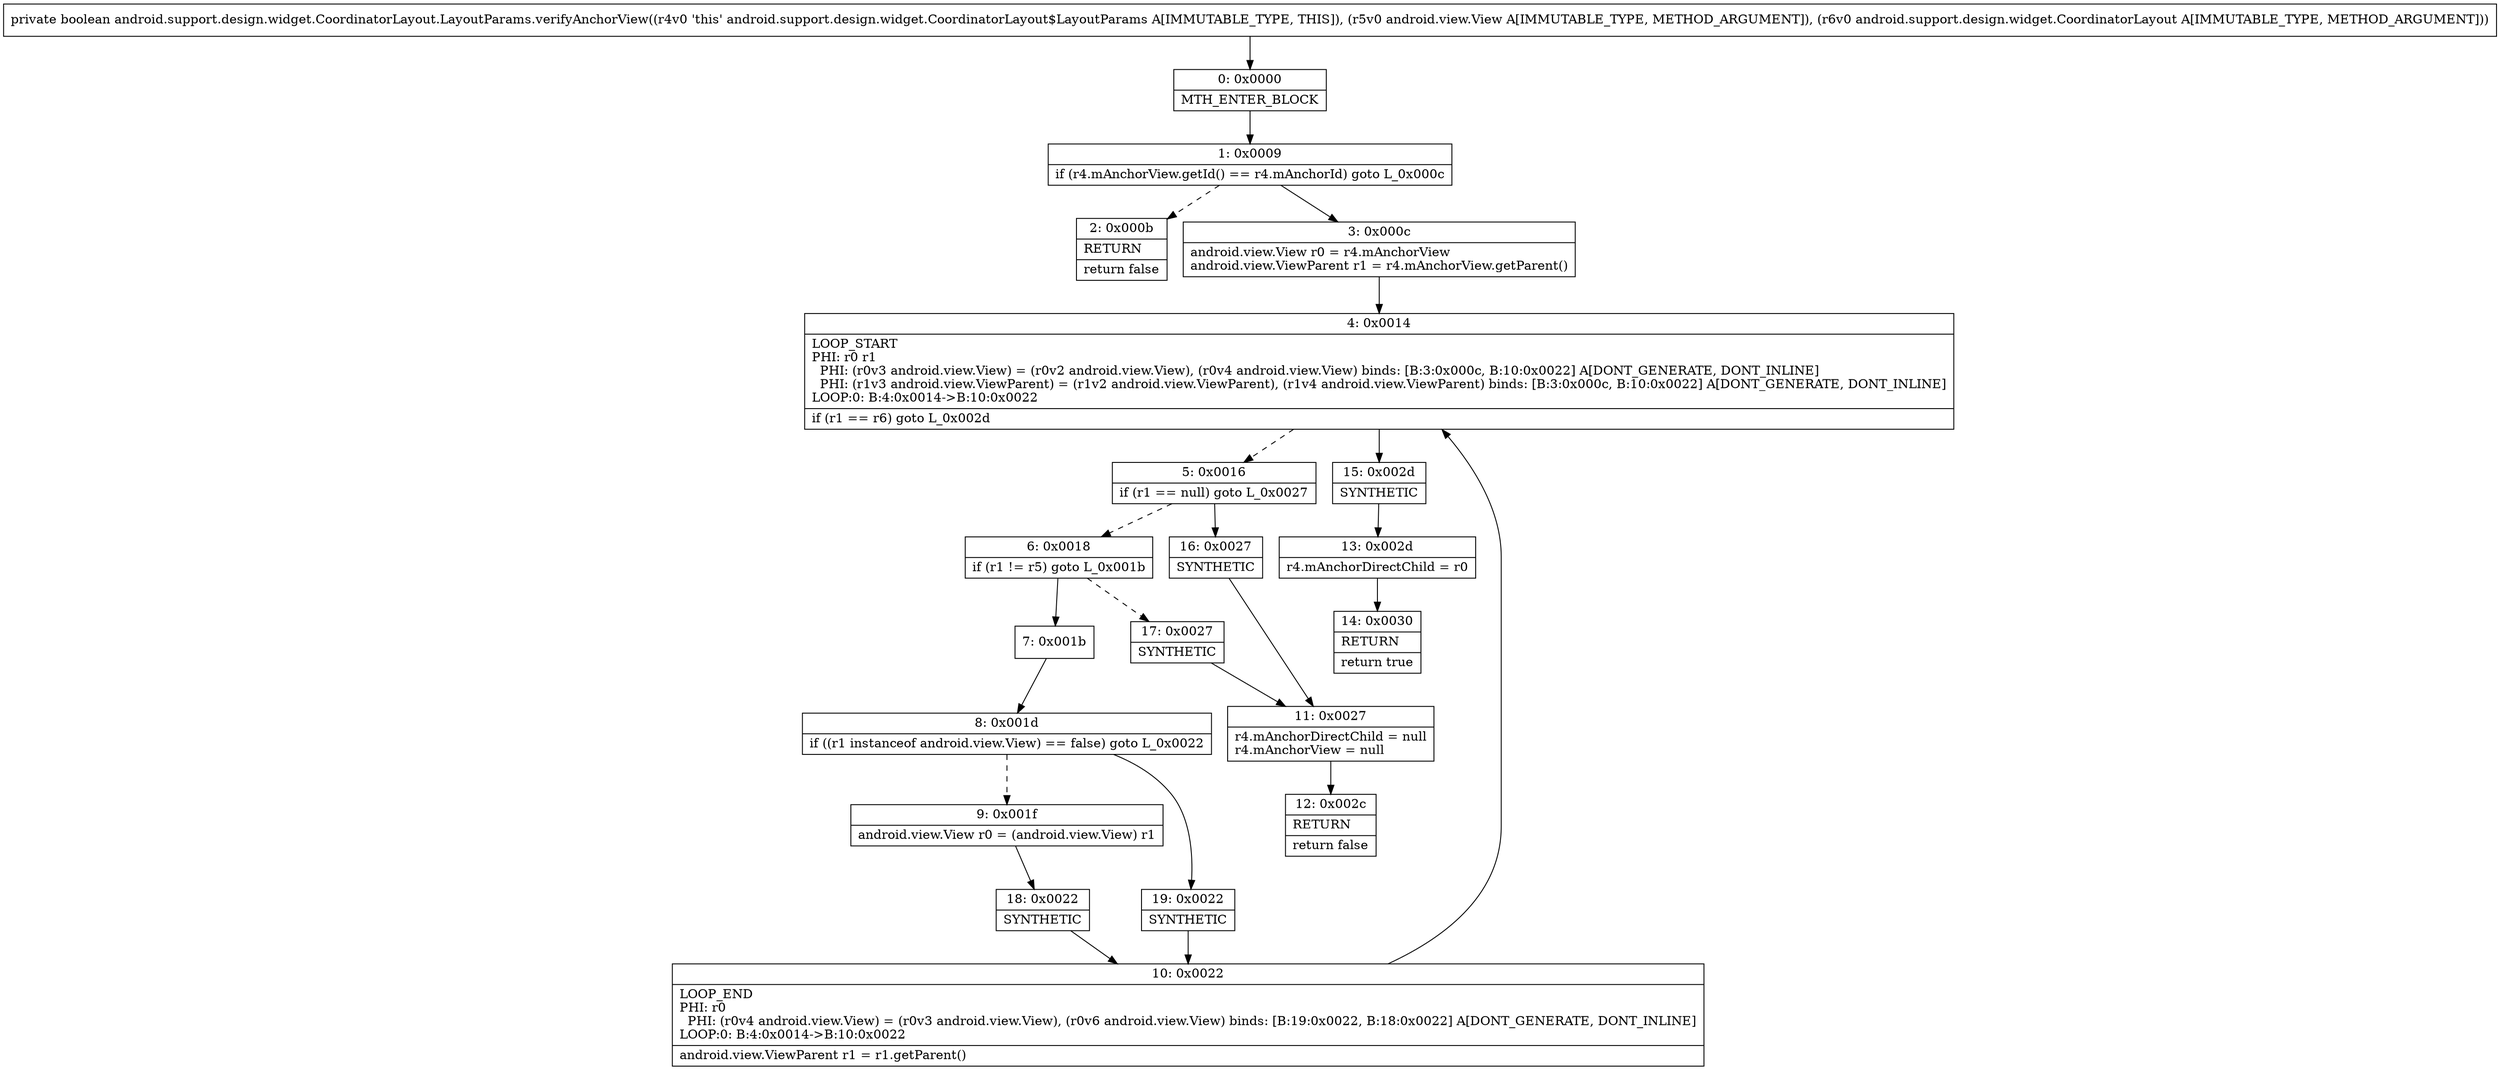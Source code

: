 digraph "CFG forandroid.support.design.widget.CoordinatorLayout.LayoutParams.verifyAnchorView(Landroid\/view\/View;Landroid\/support\/design\/widget\/CoordinatorLayout;)Z" {
Node_0 [shape=record,label="{0\:\ 0x0000|MTH_ENTER_BLOCK\l}"];
Node_1 [shape=record,label="{1\:\ 0x0009|if (r4.mAnchorView.getId() == r4.mAnchorId) goto L_0x000c\l}"];
Node_2 [shape=record,label="{2\:\ 0x000b|RETURN\l|return false\l}"];
Node_3 [shape=record,label="{3\:\ 0x000c|android.view.View r0 = r4.mAnchorView\landroid.view.ViewParent r1 = r4.mAnchorView.getParent()\l}"];
Node_4 [shape=record,label="{4\:\ 0x0014|LOOP_START\lPHI: r0 r1 \l  PHI: (r0v3 android.view.View) = (r0v2 android.view.View), (r0v4 android.view.View) binds: [B:3:0x000c, B:10:0x0022] A[DONT_GENERATE, DONT_INLINE]\l  PHI: (r1v3 android.view.ViewParent) = (r1v2 android.view.ViewParent), (r1v4 android.view.ViewParent) binds: [B:3:0x000c, B:10:0x0022] A[DONT_GENERATE, DONT_INLINE]\lLOOP:0: B:4:0x0014\-\>B:10:0x0022\l|if (r1 == r6) goto L_0x002d\l}"];
Node_5 [shape=record,label="{5\:\ 0x0016|if (r1 == null) goto L_0x0027\l}"];
Node_6 [shape=record,label="{6\:\ 0x0018|if (r1 != r5) goto L_0x001b\l}"];
Node_7 [shape=record,label="{7\:\ 0x001b}"];
Node_8 [shape=record,label="{8\:\ 0x001d|if ((r1 instanceof android.view.View) == false) goto L_0x0022\l}"];
Node_9 [shape=record,label="{9\:\ 0x001f|android.view.View r0 = (android.view.View) r1\l}"];
Node_10 [shape=record,label="{10\:\ 0x0022|LOOP_END\lPHI: r0 \l  PHI: (r0v4 android.view.View) = (r0v3 android.view.View), (r0v6 android.view.View) binds: [B:19:0x0022, B:18:0x0022] A[DONT_GENERATE, DONT_INLINE]\lLOOP:0: B:4:0x0014\-\>B:10:0x0022\l|android.view.ViewParent r1 = r1.getParent()\l}"];
Node_11 [shape=record,label="{11\:\ 0x0027|r4.mAnchorDirectChild = null\lr4.mAnchorView = null\l}"];
Node_12 [shape=record,label="{12\:\ 0x002c|RETURN\l|return false\l}"];
Node_13 [shape=record,label="{13\:\ 0x002d|r4.mAnchorDirectChild = r0\l}"];
Node_14 [shape=record,label="{14\:\ 0x0030|RETURN\l|return true\l}"];
Node_15 [shape=record,label="{15\:\ 0x002d|SYNTHETIC\l}"];
Node_16 [shape=record,label="{16\:\ 0x0027|SYNTHETIC\l}"];
Node_17 [shape=record,label="{17\:\ 0x0027|SYNTHETIC\l}"];
Node_18 [shape=record,label="{18\:\ 0x0022|SYNTHETIC\l}"];
Node_19 [shape=record,label="{19\:\ 0x0022|SYNTHETIC\l}"];
MethodNode[shape=record,label="{private boolean android.support.design.widget.CoordinatorLayout.LayoutParams.verifyAnchorView((r4v0 'this' android.support.design.widget.CoordinatorLayout$LayoutParams A[IMMUTABLE_TYPE, THIS]), (r5v0 android.view.View A[IMMUTABLE_TYPE, METHOD_ARGUMENT]), (r6v0 android.support.design.widget.CoordinatorLayout A[IMMUTABLE_TYPE, METHOD_ARGUMENT])) }"];
MethodNode -> Node_0;
Node_0 -> Node_1;
Node_1 -> Node_2[style=dashed];
Node_1 -> Node_3;
Node_3 -> Node_4;
Node_4 -> Node_5[style=dashed];
Node_4 -> Node_15;
Node_5 -> Node_6[style=dashed];
Node_5 -> Node_16;
Node_6 -> Node_7;
Node_6 -> Node_17[style=dashed];
Node_7 -> Node_8;
Node_8 -> Node_9[style=dashed];
Node_8 -> Node_19;
Node_9 -> Node_18;
Node_10 -> Node_4;
Node_11 -> Node_12;
Node_13 -> Node_14;
Node_15 -> Node_13;
Node_16 -> Node_11;
Node_17 -> Node_11;
Node_18 -> Node_10;
Node_19 -> Node_10;
}


